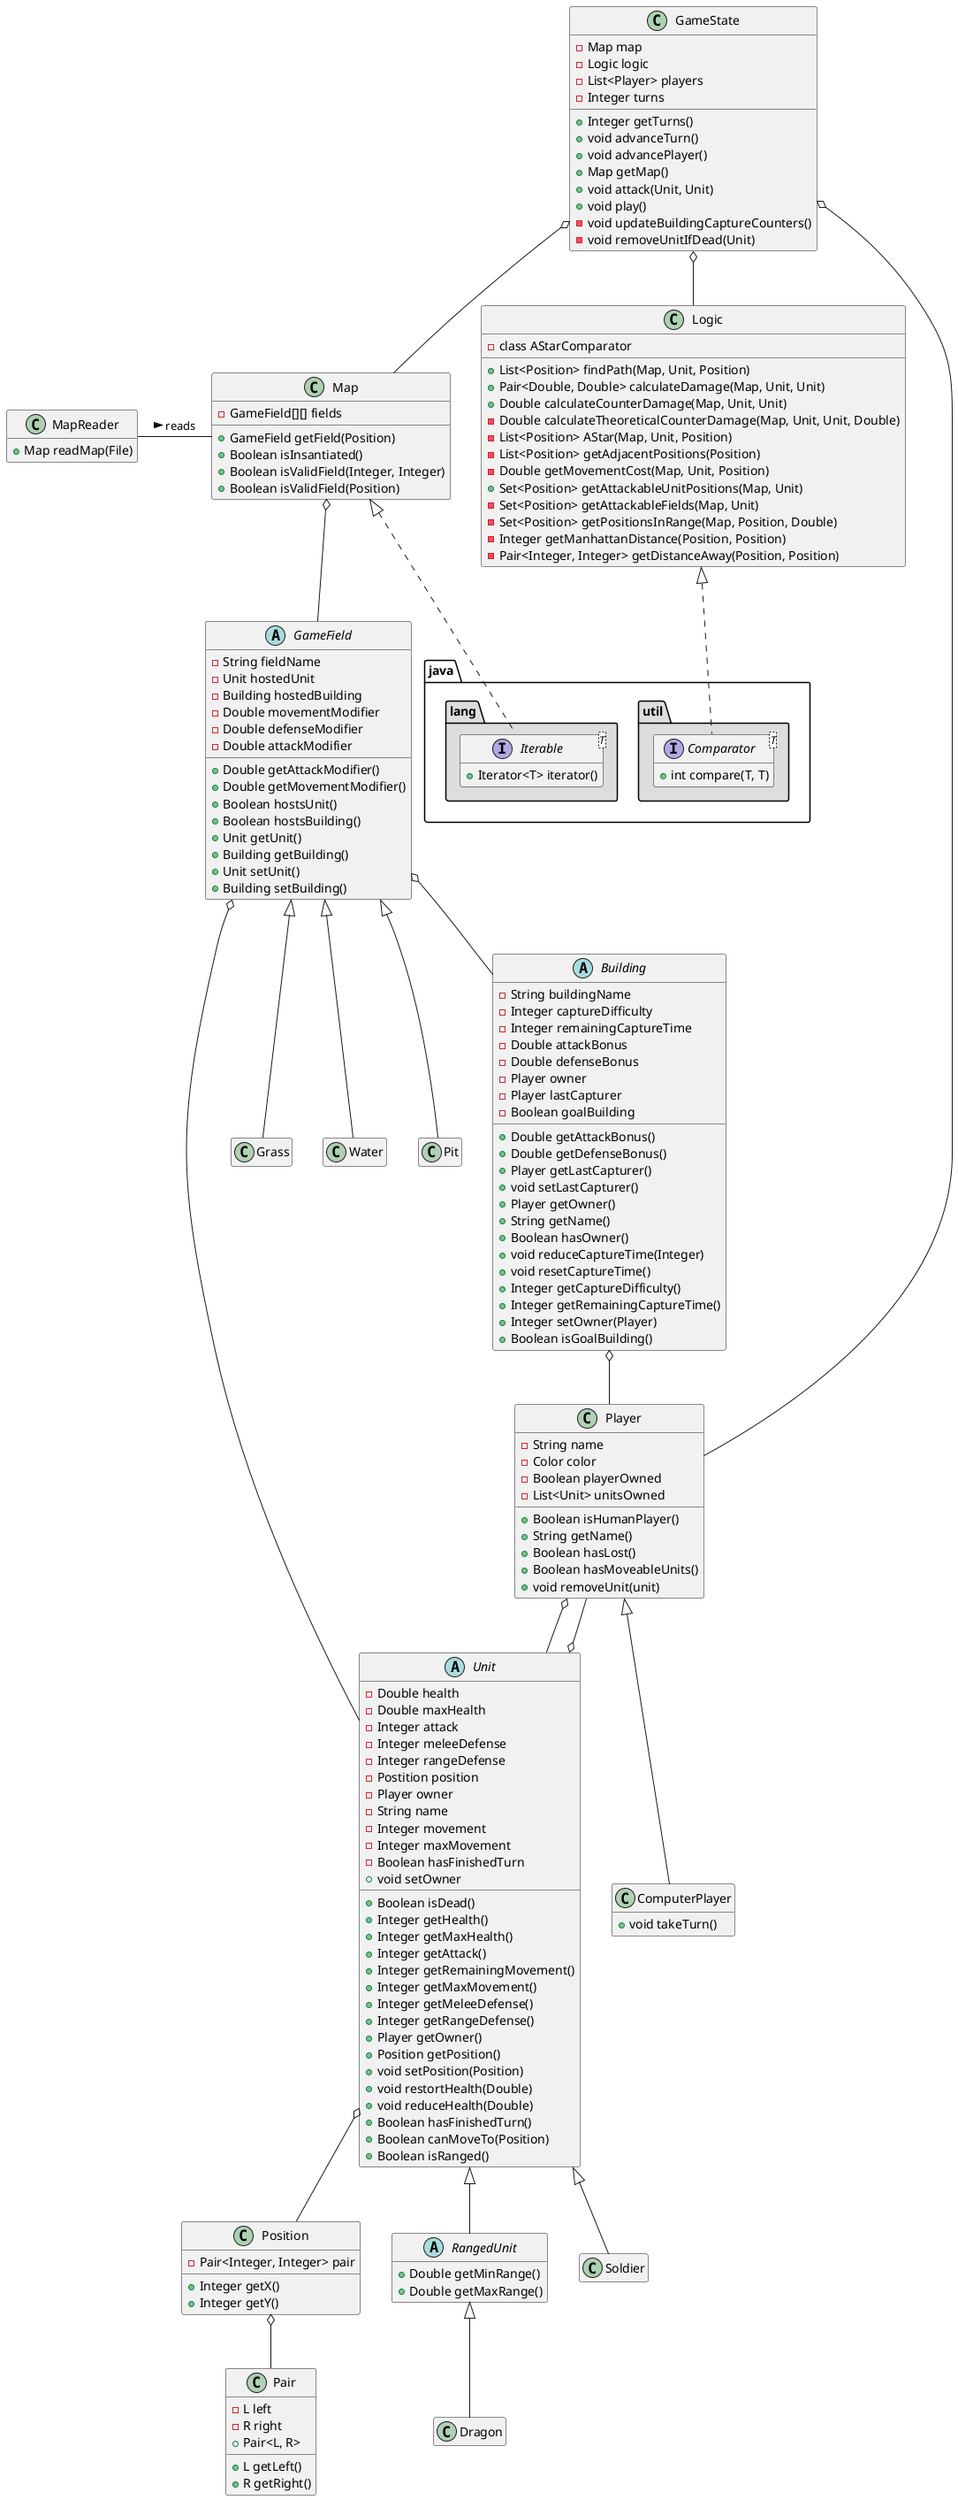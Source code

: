 @startuml
GameState o-- Map
GameState o-- Logic
GameState o-- Player
Building o-- Player
MapReader - Map : reads >
Map o-- GameField
Map <|.. java.lang.Iterable
Logic <|.. java.util.Comparator
GameField o-- Building
GameField o-- Unit
Position o-- Pair
Unit o-- Position
Unit o-- Player
Player o-- Unit
Player <|-- ComputerPlayer
Unit <|-- RangedUnit
RangedUnit <|-- Dragon
Unit <|-- Soldier
GameField <|-- Grass
GameField <|-- Water
GameField <|-- Pit


class GameState {
      -Map map
      -Logic logic
      -List<Player> players
      -Integer turns
      +Integer getTurns()
      +void advanceTurn()
      +void advancePlayer()
      +Map getMap()
      +void attack(Unit, Unit)
      +void play()
      -void updateBuildingCaptureCounters()
      -void removeUnitIfDead(Unit)
      
}

class Map {
      -GameField[][] fields
      +GameField getField(Position)
      +Boolean isInsantiated()
      +Boolean isValidField(Integer, Integer)
      +Boolean isValidField(Position)
}

namespace java.util #DDDDDD {
      interface Comparator<T> {
            +int compare(T, T)
      }     
}


namespace java.lang #DDDDDD {
      interface Iterable<T> {
            +Iterator<T> iterator()
      }	    
}

class Position {
      -Pair<Integer, Integer> pair
      +Integer getX()
      +Integer getY()
}

class MapReader {
      +Map readMap(File)
}

class Pair {
      -L left
      -R right
      +Pair<L, R>
      +L getLeft()
      +R getRight()
}

abstract class Unit {	 
      -Double health
      -Double maxHealth
      -Integer attack
      -Integer meleeDefense
      -Integer rangeDefense
      -Postition position
      -Player owner
      -String name
      -Integer movement
      -Integer maxMovement
      -Boolean hasFinishedTurn
      +Boolean isDead()
      +Integer getHealth()
      +Integer getMaxHealth()
      +Integer getAttack()
      +Integer getRemainingMovement()			 	 
      +Integer getMaxMovement()			 	 
      +Integer getMeleeDefense()
      +Integer getRangeDefense()
      +Player getOwner()
      +void setOwner
      +Position getPosition()
      +void setPosition(Position)
      +void restortHealth(Double)
      +void reduceHealth(Double)
      +Boolean hasFinishedTurn()
      +Boolean canMoveTo(Position)
      +Boolean isRanged()
}

class Logic {
      +List<Position> findPath(Map, Unit, Position)
      +Pair<Double, Double> calculateDamage(Map, Unit, Unit)
      +Double calculateCounterDamage(Map, Unit, Unit)
      -Double calculateTheoreticalCounterDamage(Map, Unit, Unit, Double)
      -List<Position> AStar(Map, Unit, Position)
      -List<Position> getAdjacentPositions(Position)
      -class AStarComparator
      -Double getMovementCost(Map, Unit, Position)
      +Set<Position> getAttackableUnitPositions(Map, Unit)
      -Set<Position> getAttackableFields(Map, Unit)
      -Set<Position> getPositionsInRange(Map, Position, Double)
      -Integer getManhattanDistance(Position, Position)
      -Pair<Integer, Integer> getDistanceAway(Position, Position)
      
}

class Player {
      -String name
      -Color color
      -Boolean playerOwned
      -List<Unit> unitsOwned
      +Boolean isHumanPlayer()
      +String getName()
      +Boolean hasLost()
      +Boolean hasMoveableUnits()
      +void removeUnit(unit)
}

class ComputerPlayer {
      +void takeTurn()
}

abstract class Building {
      -String buildingName
      -Integer captureDifficulty
      -Integer remainingCaptureTime
      -Double attackBonus
      -Double defenseBonus
      -Player owner
      -Player lastCapturer
      -Boolean goalBuilding
      +Double getAttackBonus()
      +Double getDefenseBonus()
      +Player getLastCapturer()
      +void setLastCapturer()
      +Player getOwner()
      +String getName()
      +Boolean hasOwner()
      +void reduceCaptureTime(Integer)
      +void resetCaptureTime()
      +Integer getCaptureDifficulty()
      +Integer getRemainingCaptureTime()
      +Integer setOwner(Player)
      +Boolean isGoalBuilding()      
}

abstract class GameField {
      -String fieldName
      -Unit hostedUnit
      -Building hostedBuilding
      -Double movementModifier
      -Double defenseModifier
      -Double attackModifier
      +Double getAttackModifier()
      +Double getMovementModifier()
      +Boolean hostsUnit()
      +Boolean hostsBuilding()
      +Unit getUnit()
      +Building getBuilding()
      +Unit setUnit()
      +Building setBuilding()
}

abstract class RangedUnit {
      +Double getMinRange()
      +Double getMaxRange()
}

class Dragon {
}

class Soldier {
}

class Grass {
}

class Pit {
}

class Water {
}

hide empty members

@enduml